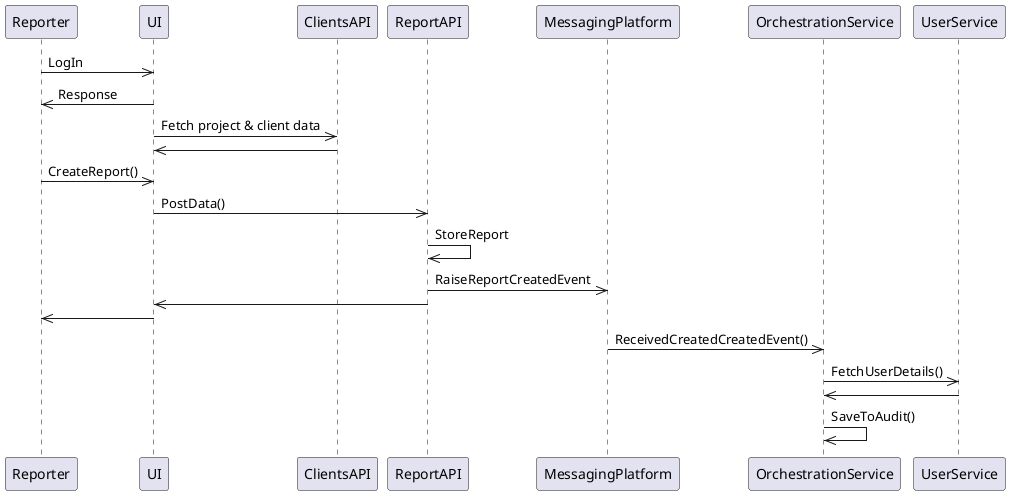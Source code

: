 @startuml Report Creation
Reporter->>UI: LogIn
UI->>Reporter: Response
UI->>ClientsAPI: Fetch project & client data
ClientsAPI->>UI: 
Reporter->>UI: CreateReport()
UI->>ReportAPI: PostData()
ReportAPI->>ReportAPI: StoreReport
ReportAPI->>MessagingPlatform: RaiseReportCreatedEvent
ReportAPI->>UI: 
UI->>Reporter: 
    MessagingPlatform->>OrchestrationService: ReceivedCreatedCreatedEvent()
    OrchestrationService->>UserService: FetchUserDetails()
    UserService->>OrchestrationService: 
    OrchestrationService->>OrchestrationService: SaveToAudit()